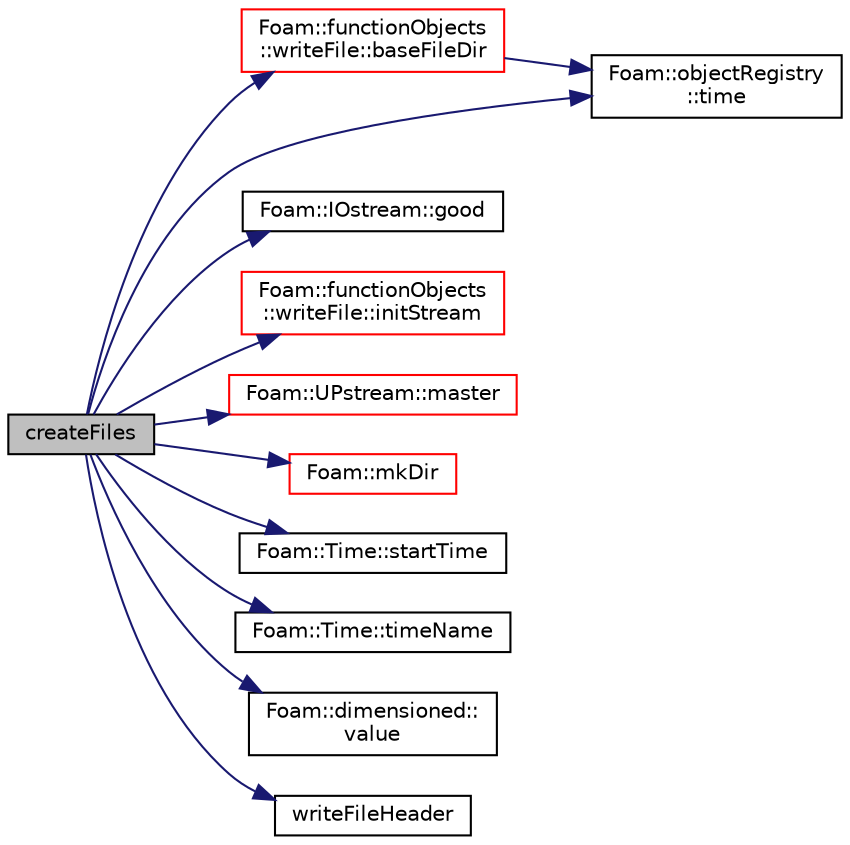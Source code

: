 digraph "createFiles"
{
  bgcolor="transparent";
  edge [fontname="Helvetica",fontsize="10",labelfontname="Helvetica",labelfontsize="10"];
  node [fontname="Helvetica",fontsize="10",shape=record];
  rankdir="LR";
  Node4 [label="createFiles",height=0.2,width=0.4,color="black", fillcolor="grey75", style="filled", fontcolor="black"];
  Node4 -> Node5 [color="midnightblue",fontsize="10",style="solid",fontname="Helvetica"];
  Node5 [label="Foam::functionObjects\l::writeFile::baseFileDir",height=0.2,width=0.4,color="red",URL="$a27245.html#a1af3f7eab05afefbe183df0b5b0c1b20",tooltip="Return the base directory for output. "];
  Node5 -> Node6 [color="midnightblue",fontsize="10",style="solid",fontname="Helvetica"];
  Node6 [label="Foam::objectRegistry\l::time",height=0.2,width=0.4,color="black",URL="$a27433.html#a0d94096809fe3376b29a2a29ca11bb18",tooltip="Return time. "];
  Node4 -> Node14 [color="midnightblue",fontsize="10",style="solid",fontname="Helvetica"];
  Node14 [label="Foam::IOstream::good",height=0.2,width=0.4,color="black",URL="$a27333.html#abdcc7f96f487faadc7769afcf58fe992",tooltip="Return true if next operation might succeed. "];
  Node4 -> Node15 [color="midnightblue",fontsize="10",style="solid",fontname="Helvetica"];
  Node15 [label="Foam::functionObjects\l::writeFile::initStream",height=0.2,width=0.4,color="red",URL="$a27245.html#a8d019a3b75a52575f1d86ca11bba1d93",tooltip="Initialise the output stream for writing. "];
  Node4 -> Node33 [color="midnightblue",fontsize="10",style="solid",fontname="Helvetica"];
  Node33 [label="Foam::UPstream::master",height=0.2,width=0.4,color="red",URL="$a27377.html#a36af549940a0aae3733774649594489f",tooltip="Am I the master process. "];
  Node4 -> Node35 [color="midnightblue",fontsize="10",style="solid",fontname="Helvetica"];
  Node35 [label="Foam::mkDir",height=0.2,width=0.4,color="red",URL="$a21851.html#a2ae410f2311adf94d66451b7423fdf4e",tooltip="Make a directory and return an error if it could not be created. "];
  Node4 -> Node89 [color="midnightblue",fontsize="10",style="solid",fontname="Helvetica"];
  Node89 [label="Foam::Time::startTime",height=0.2,width=0.4,color="black",URL="$a27457.html#a1a4be808a97531916a76b8c51c5f61a5",tooltip="Return start time. "];
  Node4 -> Node6 [color="midnightblue",fontsize="10",style="solid",fontname="Helvetica"];
  Node4 -> Node90 [color="midnightblue",fontsize="10",style="solid",fontname="Helvetica"];
  Node90 [label="Foam::Time::timeName",height=0.2,width=0.4,color="black",URL="$a27457.html#a5ae6a110de1b22323e19a46943c7f0c1",tooltip="Return time name of given scalar time. "];
  Node4 -> Node63 [color="midnightblue",fontsize="10",style="solid",fontname="Helvetica"];
  Node63 [label="Foam::dimensioned::\lvalue",height=0.2,width=0.4,color="black",URL="$a27473.html#a7948200a26c85fc3a83ffa510a91d668",tooltip="Return const reference to value. "];
  Node4 -> Node91 [color="midnightblue",fontsize="10",style="solid",fontname="Helvetica"];
  Node91 [label="writeFileHeader",height=0.2,width=0.4,color="black",URL="$a27229.html#abd19fb8b32c3b91dd8f5e55d45ab3264",tooltip="File header information. "];
}
